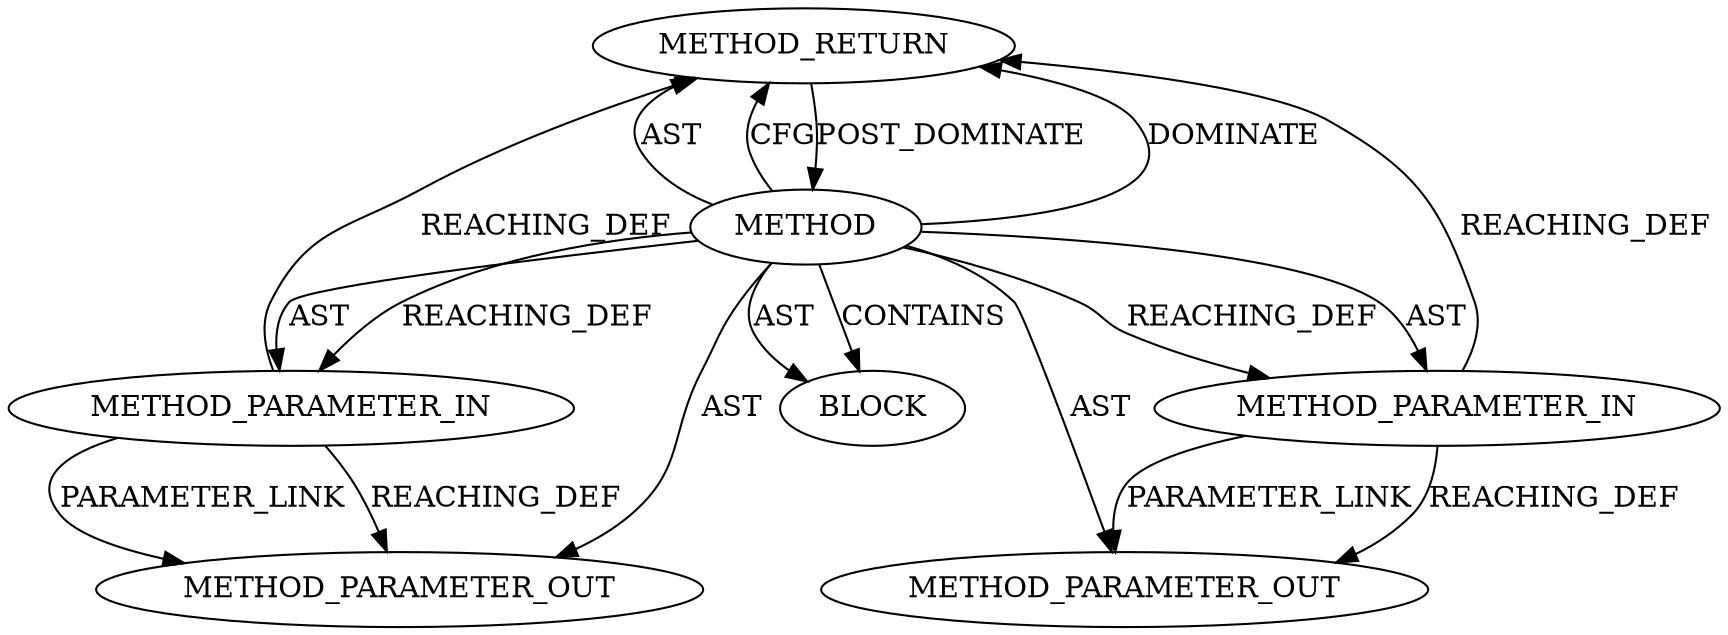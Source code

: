 digraph {
  19727 [label=METHOD_RETURN ORDER=2 CODE="RET" TYPE_FULL_NAME="ANY" EVALUATION_STRATEGY="BY_VALUE"]
  21899 [label=METHOD_PARAMETER_OUT ORDER=2 CODE="p2" IS_VARIADIC=false TYPE_FULL_NAME="ANY" EVALUATION_STRATEGY="BY_VALUE" INDEX=2 NAME="p2"]
  19725 [label=METHOD_PARAMETER_IN ORDER=2 CODE="p2" IS_VARIADIC=false TYPE_FULL_NAME="ANY" EVALUATION_STRATEGY="BY_VALUE" INDEX=2 NAME="p2"]
  19724 [label=METHOD_PARAMETER_IN ORDER=1 CODE="p1" IS_VARIADIC=false TYPE_FULL_NAME="ANY" EVALUATION_STRATEGY="BY_VALUE" INDEX=1 NAME="p1"]
  19723 [label=METHOD AST_PARENT_TYPE="NAMESPACE_BLOCK" AST_PARENT_FULL_NAME="<global>" ORDER=0 CODE="<empty>" FULL_NAME="sock_sndtimeo" IS_EXTERNAL=true FILENAME="<empty>" SIGNATURE="" NAME="sock_sndtimeo"]
  21898 [label=METHOD_PARAMETER_OUT ORDER=1 CODE="p1" IS_VARIADIC=false TYPE_FULL_NAME="ANY" EVALUATION_STRATEGY="BY_VALUE" INDEX=1 NAME="p1"]
  19726 [label=BLOCK ORDER=1 ARGUMENT_INDEX=1 CODE="<empty>" TYPE_FULL_NAME="ANY"]
  19723 -> 21898 [label=AST ]
  19723 -> 19727 [label=DOMINATE ]
  19723 -> 19726 [label=AST ]
  19723 -> 19727 [label=AST ]
  19725 -> 19727 [label=REACHING_DEF VARIABLE="p2"]
  19724 -> 21898 [label=REACHING_DEF VARIABLE="p1"]
  19723 -> 19727 [label=CFG ]
  19727 -> 19723 [label=POST_DOMINATE ]
  19723 -> 19724 [label=REACHING_DEF VARIABLE=""]
  19723 -> 21899 [label=AST ]
  19723 -> 19724 [label=AST ]
  19723 -> 19725 [label=REACHING_DEF VARIABLE=""]
  19724 -> 21898 [label=PARAMETER_LINK ]
  19724 -> 19727 [label=REACHING_DEF VARIABLE="p1"]
  19723 -> 19726 [label=CONTAINS ]
  19725 -> 21899 [label=PARAMETER_LINK ]
  19723 -> 19725 [label=AST ]
  19725 -> 21899 [label=REACHING_DEF VARIABLE="p2"]
}
